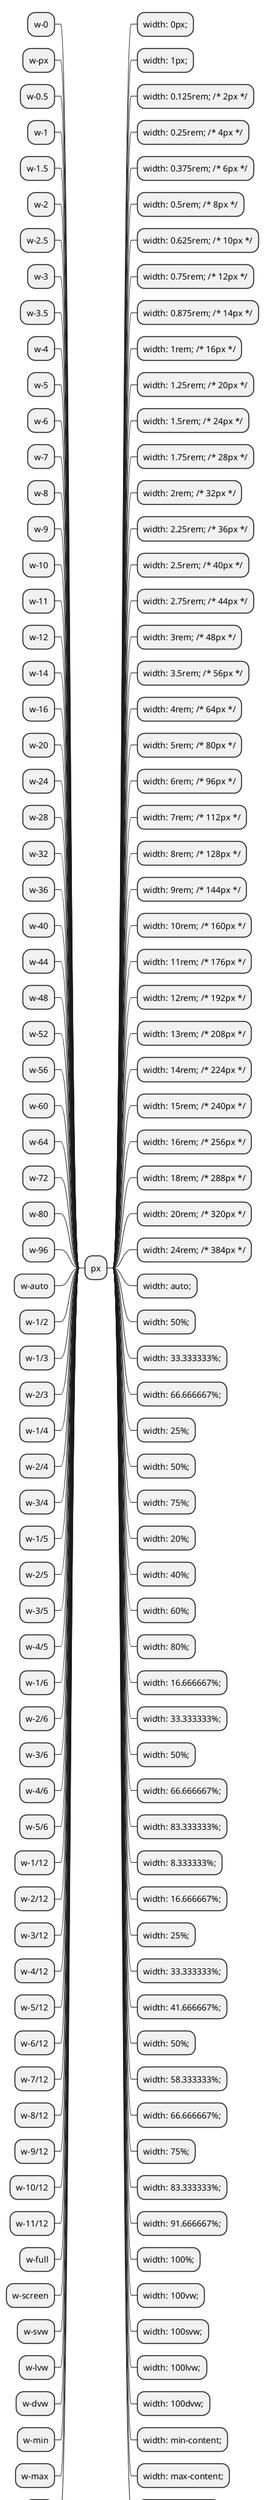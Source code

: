 @startmindmap
+ px
-- w-0
++ width: 0px;
-- w-px
++ width: 1px;
-- w-0.5
++ width: 0.125rem; /* 2px */
-- w-1
++ width: 0.25rem; /* 4px */
-- w-1.5
++ width: 0.375rem; /* 6px */
-- w-2
++ width: 0.5rem; /* 8px */
-- w-2.5
++ width: 0.625rem; /* 10px */
-- w-3
++ width: 0.75rem; /* 12px */
-- w-3.5
++ width: 0.875rem; /* 14px */
-- w-4
++ width: 1rem; /* 16px */
-- w-5
++ width: 1.25rem; /* 20px */
-- w-6
++ width: 1.5rem; /* 24px */
-- w-7
++ width: 1.75rem; /* 28px */
-- w-8
++ width: 2rem; /* 32px */
-- w-9
++ width: 2.25rem; /* 36px */
-- w-10
++ width: 2.5rem; /* 40px */
-- w-11
++ width: 2.75rem; /* 44px */
-- w-12
++ width: 3rem; /* 48px */
-- w-14
++ width: 3.5rem; /* 56px */
-- w-16
++ width: 4rem; /* 64px */
-- w-20
++ width: 5rem; /* 80px */
-- w-24
++ width: 6rem; /* 96px */
-- w-28
++ width: 7rem; /* 112px */
-- w-32
++ width: 8rem; /* 128px */
-- w-36
++ width: 9rem; /* 144px */
-- w-40
++ width: 10rem; /* 160px */
-- w-44
++ width: 11rem; /* 176px */
-- w-48
++ width: 12rem; /* 192px */
-- w-52
++ width: 13rem; /* 208px */
-- w-56
++ width: 14rem; /* 224px */
-- w-60
++ width: 15rem; /* 240px */
-- w-64
++ width: 16rem; /* 256px */
-- w-72
++ width: 18rem; /* 288px */
-- w-80
++ width: 20rem; /* 320px */
-- w-96
++ width: 24rem; /* 384px */
-- w-auto
++ width: auto;
-- w-1/2
++ width: 50%;
-- w-1/3
++ width: 33.333333%;
-- w-2/3
++ width: 66.666667%;
-- w-1/4
++ width: 25%;
-- w-2/4
++ width: 50%;
-- w-3/4
++ width: 75%;
-- w-1/5
++ width: 20%;
-- w-2/5
++ width: 40%;
-- w-3/5
++ width: 60%;
-- w-4/5
++ width: 80%;
-- w-1/6
++ width: 16.666667%;
-- w-2/6
++ width: 33.333333%;
-- w-3/6
++ width: 50%;
-- w-4/6
++ width: 66.666667%;
-- w-5/6
++ width: 83.333333%;
-- w-1/12
++ width: 8.333333%;
-- w-2/12
++ width: 16.666667%;
-- w-3/12
++ width: 25%;
-- w-4/12
++ width: 33.333333%;
-- w-5/12
++ width: 41.666667%;
-- w-6/12
++ width: 50%;
-- w-7/12
++ width: 58.333333%;
-- w-8/12
++ width: 66.666667%;
-- w-9/12
++ width: 75%;
-- w-10/12
++ width: 83.333333%;
-- w-11/12
++ width: 91.666667%;
-- w-full
++ width: 100%;
-- w-screen
++ width: 100vw;
-- w-svw
++ width: 100svw;
-- w-lvw
++ width: 100lvw;
-- w-dvw
++ width: 100dvw;
-- w-min
++ width: min-content;
-- w-max
++ width: max-content;
-- w-fit
++ width: fit-content;
@endmindmap